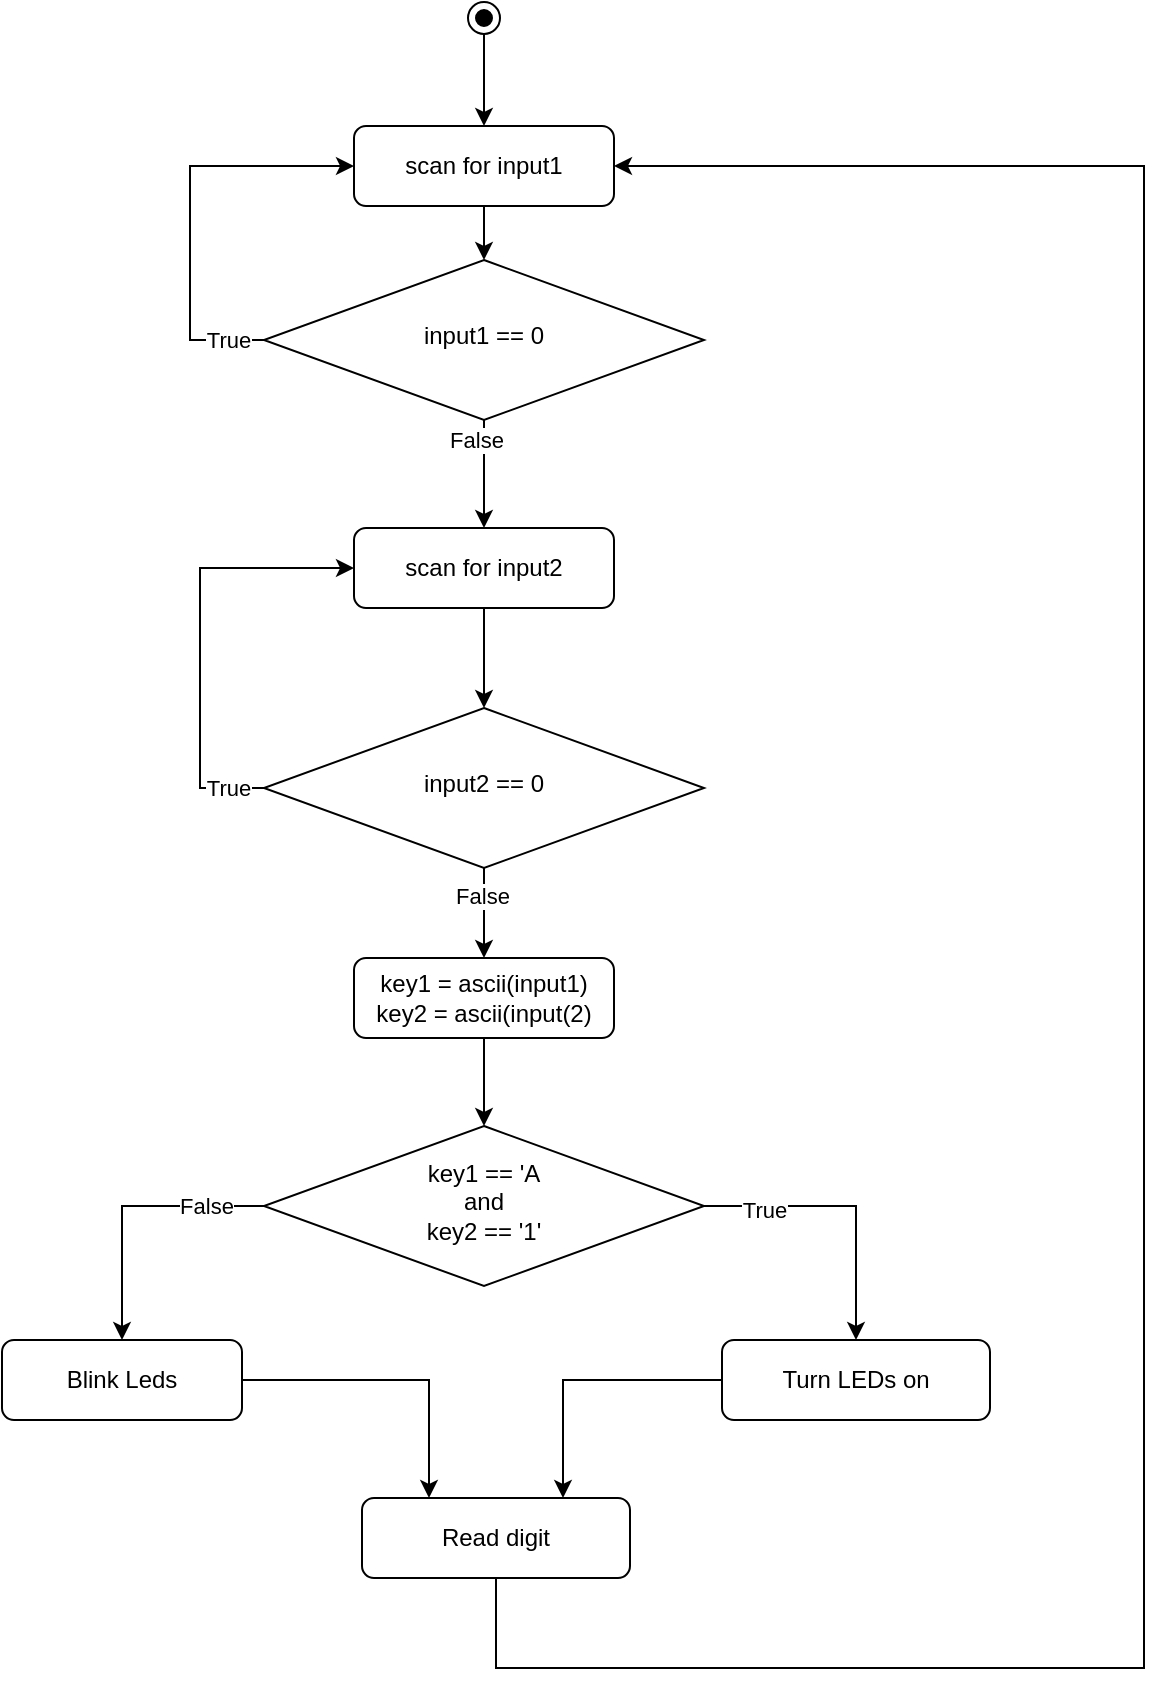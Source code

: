 <mxfile version="13.9.9" type="device"><diagram id="C5RBs43oDa-KdzZeNtuy" name="Page-1"><mxGraphModel dx="946" dy="646" grid="0" gridSize="10" guides="1" tooltips="1" connect="1" arrows="1" fold="1" page="1" pageScale="1" pageWidth="827" pageHeight="1169" math="0" shadow="0"><root><mxCell id="WIyWlLk6GJQsqaUBKTNV-0"/><mxCell id="WIyWlLk6GJQsqaUBKTNV-1" parent="WIyWlLk6GJQsqaUBKTNV-0"/><mxCell id="zJCymbpJq8LCga8bHKZ5-31" style="edgeStyle=orthogonalEdgeStyle;rounded=0;orthogonalLoop=1;jettySize=auto;html=1;entryX=0.5;entryY=0;entryDx=0;entryDy=0;exitX=0.5;exitY=1;exitDx=0;exitDy=0;" parent="WIyWlLk6GJQsqaUBKTNV-1" source="zJCymbpJq8LCga8bHKZ5-33" target="zJCymbpJq8LCga8bHKZ5-0" edge="1"><mxGeometry relative="1" as="geometry"><mxPoint x="350" y="210" as="sourcePoint"/></mxGeometry></mxCell><mxCell id="zJCymbpJq8LCga8bHKZ5-17" style="edgeStyle=orthogonalEdgeStyle;rounded=0;orthogonalLoop=1;jettySize=auto;html=1;entryX=0.5;entryY=0;entryDx=0;entryDy=0;" parent="WIyWlLk6GJQsqaUBKTNV-1" source="WIyWlLk6GJQsqaUBKTNV-10" target="WIyWlLk6GJQsqaUBKTNV-11" edge="1"><mxGeometry relative="1" as="geometry"/></mxCell><mxCell id="M2sLOJ-zwnyUsozsSyW7-37" value="False" style="edgeLabel;html=1;align=center;verticalAlign=middle;resizable=0;points=[];" vertex="1" connectable="0" parent="zJCymbpJq8LCga8bHKZ5-17"><mxGeometry x="-0.594" relative="1" as="geometry"><mxPoint x="-1" as="offset"/></mxGeometry></mxCell><mxCell id="zJCymbpJq8LCga8bHKZ5-19" style="edgeStyle=orthogonalEdgeStyle;rounded=0;orthogonalLoop=1;jettySize=auto;html=1;" parent="WIyWlLk6GJQsqaUBKTNV-1" source="WIyWlLk6GJQsqaUBKTNV-10" target="zJCymbpJq8LCga8bHKZ5-18" edge="1"><mxGeometry relative="1" as="geometry"/></mxCell><mxCell id="M2sLOJ-zwnyUsozsSyW7-36" value="True" style="edgeLabel;html=1;align=center;verticalAlign=middle;resizable=0;points=[];" vertex="1" connectable="0" parent="zJCymbpJq8LCga8bHKZ5-19"><mxGeometry x="-0.569" y="-2" relative="1" as="geometry"><mxPoint x="-1" as="offset"/></mxGeometry></mxCell><mxCell id="WIyWlLk6GJQsqaUBKTNV-10" value="key1 == 'A&lt;br&gt;and&lt;br&gt;key2 == '1'" style="rhombus;whiteSpace=wrap;html=1;shadow=0;fontFamily=Helvetica;fontSize=12;align=center;strokeWidth=1;spacing=6;spacingTop=-4;" parent="WIyWlLk6GJQsqaUBKTNV-1" vertex="1"><mxGeometry x="240" y="756" width="220" height="80" as="geometry"/></mxCell><mxCell id="zJCymbpJq8LCga8bHKZ5-28" style="edgeStyle=orthogonalEdgeStyle;rounded=0;orthogonalLoop=1;jettySize=auto;html=1;entryX=0.25;entryY=0;entryDx=0;entryDy=0;" parent="WIyWlLk6GJQsqaUBKTNV-1" source="WIyWlLk6GJQsqaUBKTNV-11" target="zJCymbpJq8LCga8bHKZ5-22" edge="1"><mxGeometry relative="1" as="geometry"/></mxCell><mxCell id="WIyWlLk6GJQsqaUBKTNV-11" value="Blink Leds" style="rounded=1;whiteSpace=wrap;html=1;fontSize=12;glass=0;strokeWidth=1;shadow=0;" parent="WIyWlLk6GJQsqaUBKTNV-1" vertex="1"><mxGeometry x="109" y="863" width="120" height="40" as="geometry"/></mxCell><mxCell id="M2sLOJ-zwnyUsozsSyW7-9" style="edgeStyle=orthogonalEdgeStyle;rounded=0;orthogonalLoop=1;jettySize=auto;html=1;" edge="1" parent="WIyWlLk6GJQsqaUBKTNV-1" source="zJCymbpJq8LCga8bHKZ5-0" target="M2sLOJ-zwnyUsozsSyW7-5"><mxGeometry relative="1" as="geometry"/></mxCell><mxCell id="zJCymbpJq8LCga8bHKZ5-0" value="scan for input1" style="rounded=1;whiteSpace=wrap;html=1;" parent="WIyWlLk6GJQsqaUBKTNV-1" vertex="1"><mxGeometry x="285" y="256" width="130" height="40" as="geometry"/></mxCell><mxCell id="zJCymbpJq8LCga8bHKZ5-30" style="edgeStyle=orthogonalEdgeStyle;rounded=0;orthogonalLoop=1;jettySize=auto;html=1;entryX=0.75;entryY=0;entryDx=0;entryDy=0;" parent="WIyWlLk6GJQsqaUBKTNV-1" source="zJCymbpJq8LCga8bHKZ5-18" target="zJCymbpJq8LCga8bHKZ5-22" edge="1"><mxGeometry relative="1" as="geometry"/></mxCell><mxCell id="zJCymbpJq8LCga8bHKZ5-18" value="Turn LEDs on" style="rounded=1;whiteSpace=wrap;html=1;fontSize=12;glass=0;strokeWidth=1;shadow=0;" parent="WIyWlLk6GJQsqaUBKTNV-1" vertex="1"><mxGeometry x="469" y="863" width="134" height="40" as="geometry"/></mxCell><mxCell id="M2sLOJ-zwnyUsozsSyW7-39" style="edgeStyle=orthogonalEdgeStyle;rounded=0;orthogonalLoop=1;jettySize=auto;html=1;exitX=0.5;exitY=1;exitDx=0;exitDy=0;entryX=1;entryY=0.5;entryDx=0;entryDy=0;" edge="1" parent="WIyWlLk6GJQsqaUBKTNV-1" source="zJCymbpJq8LCga8bHKZ5-22" target="zJCymbpJq8LCga8bHKZ5-0"><mxGeometry relative="1" as="geometry"><Array as="points"><mxPoint x="356" y="1027"/><mxPoint x="680" y="1027"/><mxPoint x="680" y="276"/></Array></mxGeometry></mxCell><mxCell id="zJCymbpJq8LCga8bHKZ5-22" value="Read digit" style="rounded=1;whiteSpace=wrap;html=1;fontSize=12;glass=0;strokeWidth=1;shadow=0;" parent="WIyWlLk6GJQsqaUBKTNV-1" vertex="1"><mxGeometry x="289" y="942" width="134" height="40" as="geometry"/></mxCell><mxCell id="zJCymbpJq8LCga8bHKZ5-35" value="" style="group" parent="WIyWlLk6GJQsqaUBKTNV-1" vertex="1" connectable="0"><mxGeometry x="342" y="194" width="16" height="16" as="geometry"/></mxCell><mxCell id="zJCymbpJq8LCga8bHKZ5-33" value="" style="ellipse;whiteSpace=wrap;html=1;aspect=fixed;" parent="zJCymbpJq8LCga8bHKZ5-35" vertex="1"><mxGeometry width="16" height="16" as="geometry"/></mxCell><mxCell id="zJCymbpJq8LCga8bHKZ5-34" value="" style="ellipse;whiteSpace=wrap;html=1;aspect=fixed;fillColor=#000000;" parent="zJCymbpJq8LCga8bHKZ5-35" vertex="1"><mxGeometry x="4" y="4" width="8" height="8" as="geometry"/></mxCell><mxCell id="M2sLOJ-zwnyUsozsSyW7-7" style="edgeStyle=orthogonalEdgeStyle;rounded=0;orthogonalLoop=1;jettySize=auto;html=1;exitX=0;exitY=0.5;exitDx=0;exitDy=0;entryX=0;entryY=0.5;entryDx=0;entryDy=0;" edge="1" parent="WIyWlLk6GJQsqaUBKTNV-1" source="M2sLOJ-zwnyUsozsSyW7-5" target="zJCymbpJq8LCga8bHKZ5-0"><mxGeometry relative="1" as="geometry"><Array as="points"><mxPoint x="203" y="363"/><mxPoint x="203" y="276"/></Array></mxGeometry></mxCell><mxCell id="M2sLOJ-zwnyUsozsSyW7-31" value="True" style="edgeLabel;html=1;align=center;verticalAlign=middle;resizable=0;points=[];" vertex="1" connectable="0" parent="M2sLOJ-zwnyUsozsSyW7-7"><mxGeometry x="-0.821" relative="1" as="geometry"><mxPoint as="offset"/></mxGeometry></mxCell><mxCell id="M2sLOJ-zwnyUsozsSyW7-29" style="edgeStyle=orthogonalEdgeStyle;rounded=0;orthogonalLoop=1;jettySize=auto;html=1;" edge="1" parent="WIyWlLk6GJQsqaUBKTNV-1" source="M2sLOJ-zwnyUsozsSyW7-5" target="M2sLOJ-zwnyUsozsSyW7-21"><mxGeometry relative="1" as="geometry"/></mxCell><mxCell id="M2sLOJ-zwnyUsozsSyW7-30" value="False" style="edgeLabel;html=1;align=center;verticalAlign=middle;resizable=0;points=[];" vertex="1" connectable="0" parent="M2sLOJ-zwnyUsozsSyW7-29"><mxGeometry x="-0.636" y="-4" relative="1" as="geometry"><mxPoint as="offset"/></mxGeometry></mxCell><mxCell id="M2sLOJ-zwnyUsozsSyW7-5" value="input1 == 0" style="rhombus;whiteSpace=wrap;html=1;shadow=0;fontFamily=Helvetica;fontSize=12;align=center;strokeWidth=1;spacing=6;spacingTop=-4;" vertex="1" parent="WIyWlLk6GJQsqaUBKTNV-1"><mxGeometry x="240" y="323" width="220" height="80" as="geometry"/></mxCell><mxCell id="M2sLOJ-zwnyUsozsSyW7-20" style="edgeStyle=orthogonalEdgeStyle;rounded=0;orthogonalLoop=1;jettySize=auto;html=1;" edge="1" source="M2sLOJ-zwnyUsozsSyW7-21" target="M2sLOJ-zwnyUsozsSyW7-28" parent="WIyWlLk6GJQsqaUBKTNV-1"><mxGeometry relative="1" as="geometry"/></mxCell><mxCell id="M2sLOJ-zwnyUsozsSyW7-21" value="scan for input2" style="rounded=1;whiteSpace=wrap;html=1;" vertex="1" parent="WIyWlLk6GJQsqaUBKTNV-1"><mxGeometry x="285" y="457" width="130" height="40" as="geometry"/></mxCell><mxCell id="M2sLOJ-zwnyUsozsSyW7-25" style="edgeStyle=orthogonalEdgeStyle;rounded=0;orthogonalLoop=1;jettySize=auto;html=1;exitX=0;exitY=0.5;exitDx=0;exitDy=0;entryX=0;entryY=0.5;entryDx=0;entryDy=0;" edge="1" source="M2sLOJ-zwnyUsozsSyW7-28" target="M2sLOJ-zwnyUsozsSyW7-21" parent="WIyWlLk6GJQsqaUBKTNV-1"><mxGeometry relative="1" as="geometry"><Array as="points"><mxPoint x="208" y="587"/><mxPoint x="208" y="477"/></Array></mxGeometry></mxCell><mxCell id="M2sLOJ-zwnyUsozsSyW7-32" value="True" style="edgeLabel;html=1;align=center;verticalAlign=middle;resizable=0;points=[];" vertex="1" connectable="0" parent="M2sLOJ-zwnyUsozsSyW7-25"><mxGeometry x="-0.83" relative="1" as="geometry"><mxPoint as="offset"/></mxGeometry></mxCell><mxCell id="M2sLOJ-zwnyUsozsSyW7-35" style="edgeStyle=orthogonalEdgeStyle;rounded=0;orthogonalLoop=1;jettySize=auto;html=1;entryX=0.5;entryY=0;entryDx=0;entryDy=0;" edge="1" parent="WIyWlLk6GJQsqaUBKTNV-1" source="M2sLOJ-zwnyUsozsSyW7-28" target="M2sLOJ-zwnyUsozsSyW7-34"><mxGeometry relative="1" as="geometry"/></mxCell><mxCell id="M2sLOJ-zwnyUsozsSyW7-41" value="False" style="edgeLabel;html=1;align=center;verticalAlign=middle;resizable=0;points=[];" vertex="1" connectable="0" parent="M2sLOJ-zwnyUsozsSyW7-35"><mxGeometry x="-0.367" y="-1" relative="1" as="geometry"><mxPoint as="offset"/></mxGeometry></mxCell><mxCell id="M2sLOJ-zwnyUsozsSyW7-28" value="input2 == 0" style="rhombus;whiteSpace=wrap;html=1;shadow=0;fontFamily=Helvetica;fontSize=12;align=center;strokeWidth=1;spacing=6;spacingTop=-4;" vertex="1" parent="WIyWlLk6GJQsqaUBKTNV-1"><mxGeometry x="240" y="547" width="220" height="80" as="geometry"/></mxCell><mxCell id="M2sLOJ-zwnyUsozsSyW7-38" style="edgeStyle=orthogonalEdgeStyle;rounded=0;orthogonalLoop=1;jettySize=auto;html=1;entryX=0.5;entryY=0;entryDx=0;entryDy=0;" edge="1" parent="WIyWlLk6GJQsqaUBKTNV-1" source="M2sLOJ-zwnyUsozsSyW7-34" target="WIyWlLk6GJQsqaUBKTNV-10"><mxGeometry relative="1" as="geometry"/></mxCell><mxCell id="M2sLOJ-zwnyUsozsSyW7-34" value="key1 = ascii(input1)&lt;br&gt;key2 = ascii(input(2)" style="rounded=1;whiteSpace=wrap;html=1;" vertex="1" parent="WIyWlLk6GJQsqaUBKTNV-1"><mxGeometry x="285" y="672" width="130" height="40" as="geometry"/></mxCell></root></mxGraphModel></diagram></mxfile>
